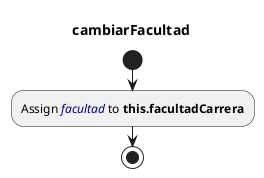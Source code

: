 @startuml
title cambiarFacultad
start
:Assign <color:darkblue><i>facultad</i></color> to <b>this.facultadCarrera</b>;
stop
@enduml
